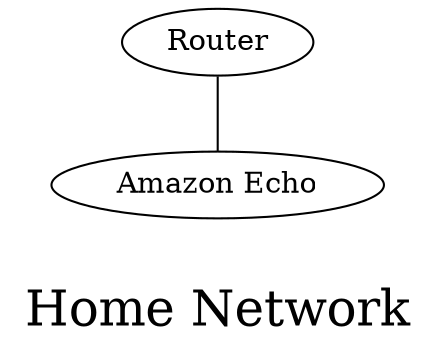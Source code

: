 /*****
Home Network
*****/

graph G {
  graph [splines=true overlap=false]
  node  [shape=ellipse, width=0.3, height=0.3]
  1 [label="Router"];
  2 [label="Amazon Echo"];
  1 -- 2;
  label = "\nHome Network\n";  fontsize=24;
}
